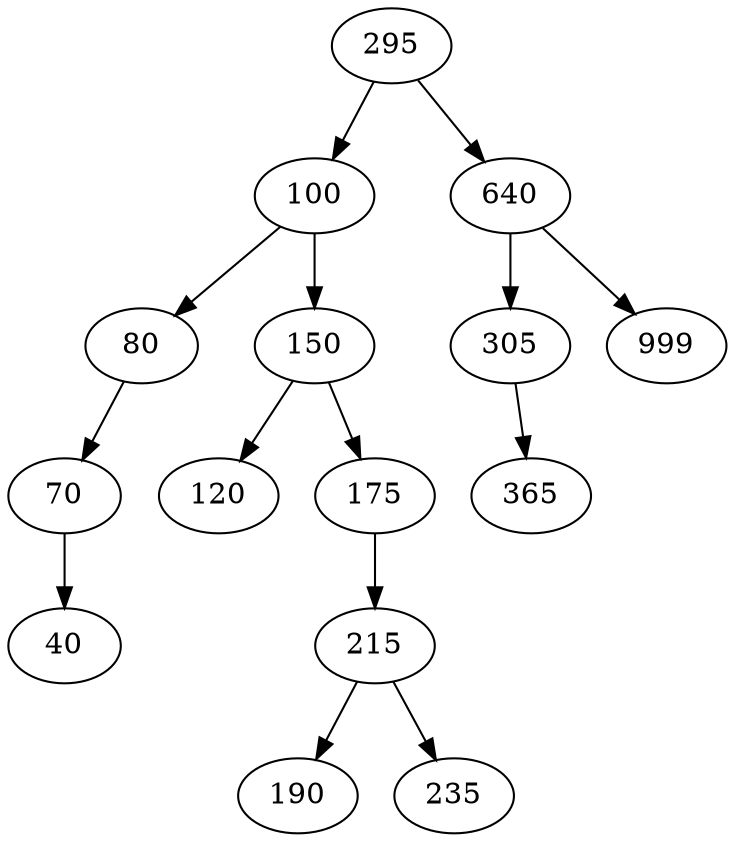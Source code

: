 digraph G { 
295->100;100->80;80->70;70->40;100->150;150->120;150->175;175->215;215->190;215->235;295->640;640->305;305->365;640->999; }